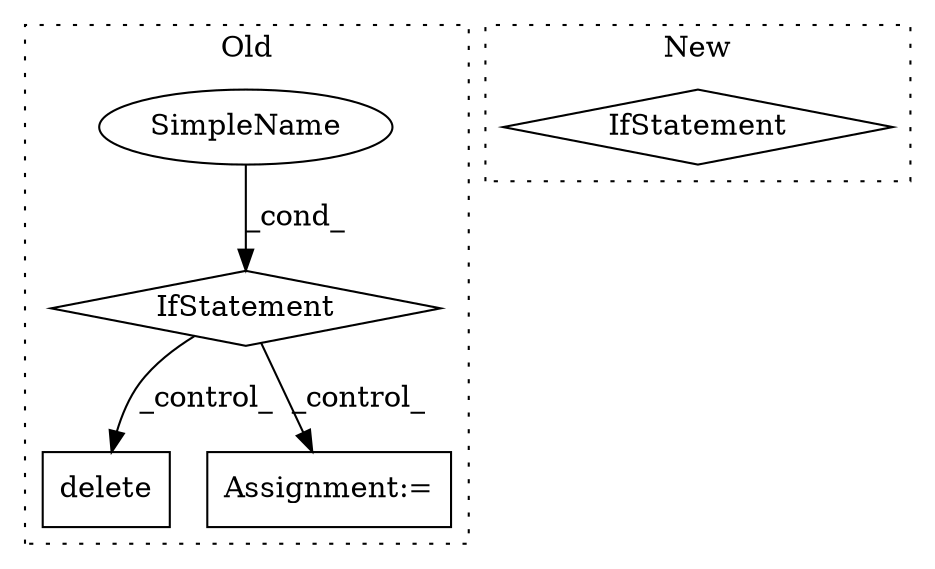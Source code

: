 digraph G {
subgraph cluster0 {
1 [label="delete" a="32" s="9216,9227" l="7,1" shape="box"];
3 [label="IfStatement" a="25" s="8726,8738" l="4,2" shape="diamond"];
4 [label="SimpleName" a="42" s="8730" l="8" shape="ellipse"];
5 [label="Assignment:=" a="7" s="8868" l="2" shape="box"];
label = "Old";
style="dotted";
}
subgraph cluster1 {
2 [label="IfStatement" a="25" s="8581,8610" l="4,2" shape="diamond"];
label = "New";
style="dotted";
}
3 -> 1 [label="_control_"];
3 -> 5 [label="_control_"];
4 -> 3 [label="_cond_"];
}